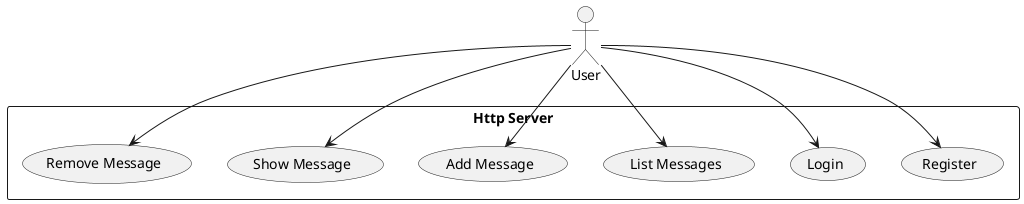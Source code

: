 @startuml

actor "User" as user

rectangle "Http Server" {
    usecase "Register" as UC1
    usecase "Login" as UC2
    usecase "List Messages" as UC3
    usecase "Add Message" as UC4
    usecase "Show Message" as UC5
    usecase "Remove Message" as UC6
}

user --> UC1
user --> UC2
user --> UC3
user --> UC4
user --> UC5
user --> UC6

@enduml